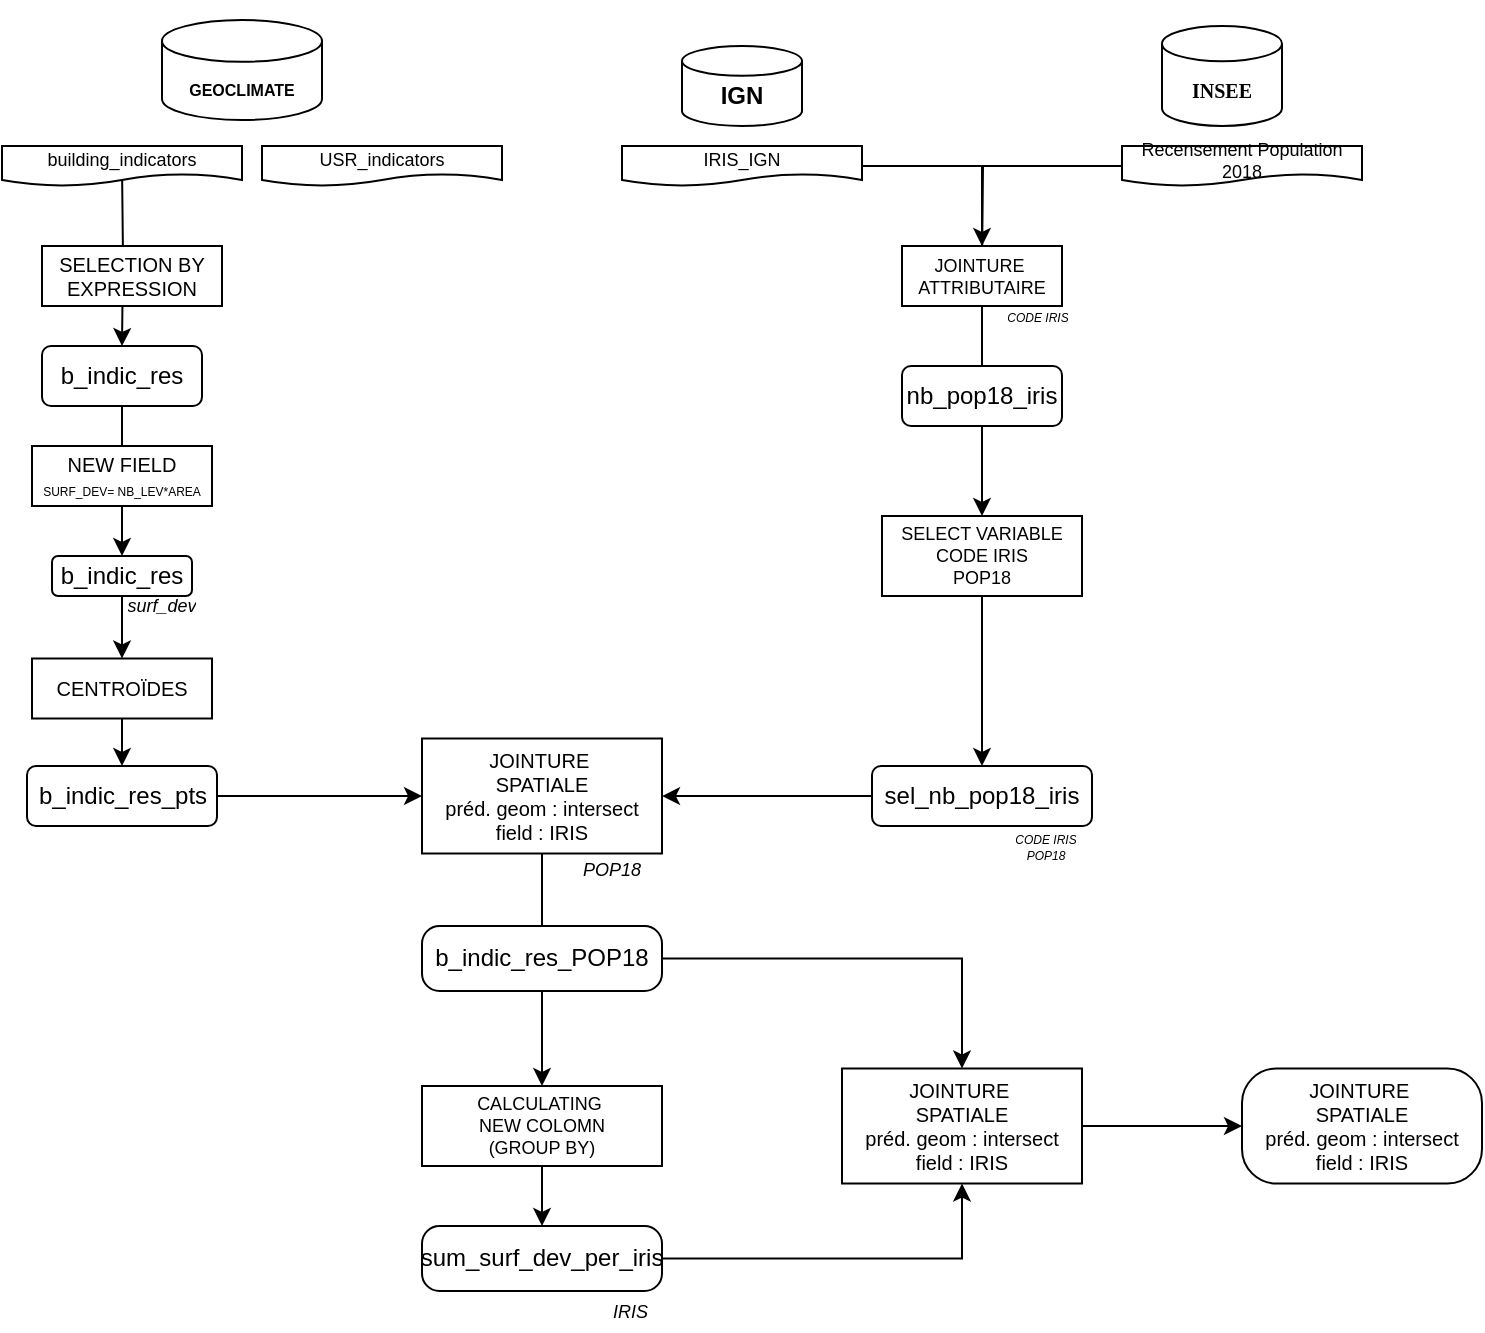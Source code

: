<mxfile version="22.0.1" type="github">
  <diagram name="Page-1" id="6Q_v11MVusOI8KEGUY-y">
    <mxGraphModel dx="734" dy="458" grid="1" gridSize="10" guides="1" tooltips="1" connect="1" arrows="1" fold="1" page="1" pageScale="1" pageWidth="827" pageHeight="1169" math="0" shadow="0">
      <root>
        <mxCell id="0" />
        <mxCell id="1" parent="0" />
        <mxCell id="G6dlxn9vaW5dpZN2eIB4-5" value="" style="shape=cylinder3;whiteSpace=wrap;html=1;boundedLbl=1;backgroundOutline=1;size=8.828;" parent="1" vertex="1">
          <mxGeometry x="590" y="20" width="60" height="50" as="geometry" />
        </mxCell>
        <mxCell id="Mw2ju2tNek2klTTq5CAW-1" value="&lt;h2 style=&quot;font-size: 10px;&quot;&gt;INSEE&lt;/h2&gt;" style="text;strokeColor=none;align=center;fillColor=none;html=1;verticalAlign=middle;whiteSpace=wrap;rounded=0;fontFamily=Verdana;fontSize=10;fontStyle=1" vertex="1" parent="1">
          <mxGeometry x="590" y="37" width="60" height="30" as="geometry" />
        </mxCell>
        <mxCell id="Mw2ju2tNek2klTTq5CAW-10" value="USR_indicators" style="shape=document;whiteSpace=wrap;html=1;boundedLbl=1;fontSize=9;" vertex="1" parent="1">
          <mxGeometry x="140" y="80" width="120" height="20" as="geometry" />
        </mxCell>
        <mxCell id="Mw2ju2tNek2klTTq5CAW-34" value="" style="edgeStyle=orthogonalEdgeStyle;rounded=0;orthogonalLoop=1;jettySize=auto;html=1;" edge="1" parent="1" target="Mw2ju2tNek2klTTq5CAW-18">
          <mxGeometry relative="1" as="geometry">
            <mxPoint x="70" y="90" as="sourcePoint" />
          </mxGeometry>
        </mxCell>
        <mxCell id="Mw2ju2tNek2klTTq5CAW-12" value="building_indicators" style="shape=document;whiteSpace=wrap;html=1;boundedLbl=1;fontSize=9;" vertex="1" parent="1">
          <mxGeometry x="10" y="80" width="120" height="20" as="geometry" />
        </mxCell>
        <mxCell id="Mw2ju2tNek2klTTq5CAW-15" value="" style="group" vertex="1" connectable="0" parent="1">
          <mxGeometry x="50" y="7" width="120" height="60" as="geometry" />
        </mxCell>
        <object label="" placeholders="1" id="G6dlxn9vaW5dpZN2eIB4-1">
          <mxCell style="shape=cylinder3;whiteSpace=wrap;html=1;boundedLbl=1;backgroundOutline=1;size=10.448;fontFamily=Garamond;" parent="Mw2ju2tNek2klTTq5CAW-15" vertex="1">
            <mxGeometry x="40" y="10" width="80" height="50" as="geometry" />
          </mxCell>
        </object>
        <mxCell id="Mw2ju2tNek2klTTq5CAW-2" value="GEOCLIMATE" style="text;strokeColor=none;align=center;fillColor=none;html=1;verticalAlign=middle;whiteSpace=wrap;rounded=0;fontSize=8;fontStyle=1" vertex="1" parent="Mw2ju2tNek2klTTq5CAW-15">
          <mxGeometry x="50" y="30" width="60" height="30" as="geometry" />
        </mxCell>
        <mxCell id="Mw2ju2tNek2klTTq5CAW-72" value="" style="edgeStyle=orthogonalEdgeStyle;rounded=0;orthogonalLoop=1;jettySize=auto;html=1;" edge="1" parent="1" source="Mw2ju2tNek2klTTq5CAW-17" target="Mw2ju2tNek2klTTq5CAW-43">
          <mxGeometry relative="1" as="geometry" />
        </mxCell>
        <mxCell id="Mw2ju2tNek2klTTq5CAW-17" value="CENTROÏDES" style="rounded=0;whiteSpace=wrap;html=1;fontSize=10;" vertex="1" parent="1">
          <mxGeometry x="25" y="336.25" width="90" height="30" as="geometry" />
        </mxCell>
        <mxCell id="Mw2ju2tNek2klTTq5CAW-50" value="" style="edgeStyle=orthogonalEdgeStyle;rounded=0;orthogonalLoop=1;jettySize=auto;html=1;entryX=0.5;entryY=0;entryDx=0;entryDy=0;" edge="1" parent="1" source="Mw2ju2tNek2klTTq5CAW-18" target="Mw2ju2tNek2klTTq5CAW-20">
          <mxGeometry relative="1" as="geometry">
            <mxPoint x="130" y="270" as="targetPoint" />
          </mxGeometry>
        </mxCell>
        <mxCell id="Mw2ju2tNek2klTTq5CAW-18" value="b_indic_res" style="rounded=1;whiteSpace=wrap;html=1;" vertex="1" parent="1">
          <mxGeometry x="30" y="180" width="80" height="30" as="geometry" />
        </mxCell>
        <mxCell id="Mw2ju2tNek2klTTq5CAW-19" value="&lt;div style=&quot;font-size: 10px;&quot;&gt;NEW FIELD&lt;/div&gt;&lt;div style=&quot;font-size: 10px;&quot;&gt;&lt;font style=&quot;font-size: 6px;&quot;&gt;SURF_DEV= NB_LEV*AREA&lt;/font&gt;&lt;br style=&quot;font-size: 10px;&quot;&gt;&lt;/div&gt;" style="rounded=0;whiteSpace=wrap;html=1;fontSize=10;" vertex="1" parent="1">
          <mxGeometry x="25" y="230" width="90" height="30" as="geometry" />
        </mxCell>
        <mxCell id="Mw2ju2tNek2klTTq5CAW-71" value="" style="edgeStyle=orthogonalEdgeStyle;rounded=0;orthogonalLoop=1;jettySize=auto;html=1;" edge="1" parent="1" source="Mw2ju2tNek2klTTq5CAW-20" target="Mw2ju2tNek2klTTq5CAW-17">
          <mxGeometry relative="1" as="geometry" />
        </mxCell>
        <mxCell id="Mw2ju2tNek2klTTq5CAW-20" value="b_indic_res " style="rounded=1;whiteSpace=wrap;html=1;" vertex="1" parent="1">
          <mxGeometry x="35" y="285" width="70" height="20" as="geometry" />
        </mxCell>
        <mxCell id="G6dlxn9vaW5dpZN2eIB4-4" value="" style="shape=cylinder3;whiteSpace=wrap;html=1;boundedLbl=1;backgroundOutline=1;size=7.448;" parent="1" vertex="1">
          <mxGeometry x="350" y="30" width="60" height="40" as="geometry" />
        </mxCell>
        <mxCell id="Mw2ju2tNek2klTTq5CAW-3" value="IGN" style="text;strokeColor=none;align=center;fillColor=none;html=1;verticalAlign=middle;whiteSpace=wrap;rounded=0;fontStyle=1" vertex="1" parent="1">
          <mxGeometry x="350" y="40" width="60" height="30" as="geometry" />
        </mxCell>
        <mxCell id="Mw2ju2tNek2klTTq5CAW-76" style="edgeStyle=orthogonalEdgeStyle;rounded=0;orthogonalLoop=1;jettySize=auto;html=1;" edge="1" parent="1" source="Mw2ju2tNek2klTTq5CAW-21" target="Mw2ju2tNek2klTTq5CAW-23">
          <mxGeometry relative="1" as="geometry" />
        </mxCell>
        <mxCell id="Mw2ju2tNek2klTTq5CAW-21" value="IRIS_IGN" style="shape=document;whiteSpace=wrap;html=1;boundedLbl=1;fontSize=9;" vertex="1" parent="1">
          <mxGeometry x="320" y="80" width="120" height="20" as="geometry" />
        </mxCell>
        <mxCell id="Mw2ju2tNek2klTTq5CAW-77" style="edgeStyle=orthogonalEdgeStyle;rounded=0;orthogonalLoop=1;jettySize=auto;html=1;" edge="1" parent="1" source="Mw2ju2tNek2klTTq5CAW-22">
          <mxGeometry relative="1" as="geometry">
            <mxPoint x="500" y="140" as="targetPoint" />
          </mxGeometry>
        </mxCell>
        <mxCell id="Mw2ju2tNek2klTTq5CAW-22" value="Recensement Population 2018" style="shape=document;whiteSpace=wrap;html=1;boundedLbl=1;fontSize=9;" vertex="1" parent="1">
          <mxGeometry x="570" y="80" width="120" height="20" as="geometry" />
        </mxCell>
        <mxCell id="Mw2ju2tNek2klTTq5CAW-105" value="" style="edgeStyle=orthogonalEdgeStyle;rounded=0;orthogonalLoop=1;jettySize=auto;html=1;" edge="1" parent="1" source="Mw2ju2tNek2klTTq5CAW-23" target="Mw2ju2tNek2klTTq5CAW-104">
          <mxGeometry relative="1" as="geometry" />
        </mxCell>
        <mxCell id="Mw2ju2tNek2klTTq5CAW-23" value="&lt;div&gt;JOINTURE&amp;nbsp;&lt;/div&gt;&lt;div&gt;ATTRIBUTAIRE&lt;/div&gt;" style="rounded=0;whiteSpace=wrap;html=1;fontSize=9;" vertex="1" parent="1">
          <mxGeometry x="460" y="130" width="80" height="30" as="geometry" />
        </mxCell>
        <mxCell id="Mw2ju2tNek2klTTq5CAW-25" value="nb_pop18_iris" style="rounded=1;whiteSpace=wrap;html=1;" vertex="1" parent="1">
          <mxGeometry x="460" y="190" width="80" height="30" as="geometry" />
        </mxCell>
        <mxCell id="Mw2ju2tNek2klTTq5CAW-37" value="SELECTION BY EXPRESSION" style="rounded=0;whiteSpace=wrap;html=1;fontSize=10;" vertex="1" parent="1">
          <mxGeometry x="30" y="130" width="90" height="30" as="geometry" />
        </mxCell>
        <mxCell id="Mw2ju2tNek2klTTq5CAW-107" value="" style="edgeStyle=orthogonalEdgeStyle;rounded=0;orthogonalLoop=1;jettySize=auto;html=1;" edge="1" parent="1" source="Mw2ju2tNek2klTTq5CAW-43" target="Mw2ju2tNek2klTTq5CAW-60">
          <mxGeometry relative="1" as="geometry" />
        </mxCell>
        <mxCell id="Mw2ju2tNek2klTTq5CAW-43" value="b_indic_res_pts" style="rounded=1;whiteSpace=wrap;html=1;" vertex="1" parent="1">
          <mxGeometry x="22.5" y="390" width="95" height="30" as="geometry" />
        </mxCell>
        <mxCell id="Mw2ju2tNek2klTTq5CAW-109" value="" style="edgeStyle=orthogonalEdgeStyle;rounded=0;orthogonalLoop=1;jettySize=auto;html=1;" edge="1" parent="1" source="Mw2ju2tNek2klTTq5CAW-60" target="Mw2ju2tNek2klTTq5CAW-80">
          <mxGeometry relative="1" as="geometry" />
        </mxCell>
        <mxCell id="Mw2ju2tNek2klTTq5CAW-60" value="&lt;div style=&quot;font-size: 10px;&quot;&gt;JOINTURE&amp;nbsp;&lt;/div&gt;&lt;div style=&quot;font-size: 10px;&quot;&gt;SPATIALE&lt;/div&gt;&lt;div style=&quot;font-size: 10px;&quot;&gt;préd. geom : intersect&lt;/div&gt;&lt;div style=&quot;font-size: 10px;&quot;&gt;field : IRIS&lt;br&gt;&lt;/div&gt;" style="whiteSpace=wrap;html=1;rounded=1;arcSize=0;fontSize=10;" vertex="1" parent="1">
          <mxGeometry x="220" y="376.25" width="120" height="57.5" as="geometry" />
        </mxCell>
        <UserObject label="&lt;div style=&quot;font-size: 6px;&quot;&gt;CODE IRIS&lt;/div&gt;" placeholders="1" name="Variable" id="Mw2ju2tNek2klTTq5CAW-63">
          <mxCell style="text;html=1;strokeColor=none;fillColor=none;align=center;verticalAlign=middle;whiteSpace=wrap;overflow=hidden;fontStyle=2;fontSize=6;" vertex="1" parent="1">
            <mxGeometry x="503" y="156" width="50" height="20" as="geometry" />
          </mxCell>
        </UserObject>
        <UserObject label="surf_dev" placeholders="1" name="Variable" id="Mw2ju2tNek2klTTq5CAW-64">
          <mxCell style="text;html=1;strokeColor=none;fillColor=none;align=center;verticalAlign=middle;whiteSpace=wrap;overflow=hidden;fontStyle=2;fontSize=9;" vertex="1" parent="1">
            <mxGeometry x="65" y="300" width="50" height="20" as="geometry" />
          </mxCell>
        </UserObject>
        <mxCell id="Mw2ju2tNek2klTTq5CAW-110" value="" style="edgeStyle=orthogonalEdgeStyle;rounded=0;orthogonalLoop=1;jettySize=auto;html=1;" edge="1" parent="1" source="Mw2ju2tNek2klTTq5CAW-69" target="Mw2ju2tNek2klTTq5CAW-89">
          <mxGeometry relative="1" as="geometry" />
        </mxCell>
        <mxCell id="Mw2ju2tNek2klTTq5CAW-69" value="b_indic_res_POP18" style="whiteSpace=wrap;html=1;fontSize=12;rounded=1;arcSize=27;" vertex="1" parent="1">
          <mxGeometry x="220" y="470" width="120" height="32.5" as="geometry" />
        </mxCell>
        <UserObject label="&lt;div&gt;POP18&lt;br&gt;&lt;/div&gt;" placeholders="1" name="Variable" id="Mw2ju2tNek2klTTq5CAW-75">
          <mxCell style="text;html=1;strokeColor=none;fillColor=none;align=center;verticalAlign=middle;whiteSpace=wrap;overflow=hidden;fontStyle=2;fontSize=9;" vertex="1" parent="1">
            <mxGeometry x="290" y="433.75" width="50" height="16.25" as="geometry" />
          </mxCell>
        </UserObject>
        <mxCell id="Mw2ju2tNek2klTTq5CAW-111" value="" style="edgeStyle=orthogonalEdgeStyle;rounded=0;orthogonalLoop=1;jettySize=auto;html=1;" edge="1" parent="1" source="Mw2ju2tNek2klTTq5CAW-80" target="Mw2ju2tNek2klTTq5CAW-87">
          <mxGeometry relative="1" as="geometry" />
        </mxCell>
        <mxCell id="Mw2ju2tNek2klTTq5CAW-80" value="&lt;div&gt;CALCULATING&amp;nbsp;&lt;/div&gt;&lt;div&gt;NEW COLOMN&lt;/div&gt;&lt;div&gt;(GROUP BY)&lt;/div&gt;" style="rounded=0;whiteSpace=wrap;html=1;fontSize=9;" vertex="1" parent="1">
          <mxGeometry x="220" y="550" width="120" height="40" as="geometry" />
        </mxCell>
        <UserObject label="&lt;div&gt;&amp;nbsp;IRIS&lt;/div&gt;" placeholders="1" name="Variable" id="Mw2ju2tNek2klTTq5CAW-81">
          <mxCell style="text;html=1;strokeColor=none;fillColor=none;align=center;verticalAlign=middle;whiteSpace=wrap;overflow=hidden;fontStyle=2;fontSize=9;" vertex="1" parent="1">
            <mxGeometry x="306" y="652.5" width="34" height="20" as="geometry" />
          </mxCell>
        </UserObject>
        <mxCell id="Mw2ju2tNek2klTTq5CAW-112" value="" style="edgeStyle=orthogonalEdgeStyle;rounded=0;orthogonalLoop=1;jettySize=auto;html=1;" edge="1" parent="1" source="Mw2ju2tNek2klTTq5CAW-87" target="Mw2ju2tNek2klTTq5CAW-89">
          <mxGeometry relative="1" as="geometry" />
        </mxCell>
        <mxCell id="Mw2ju2tNek2klTTq5CAW-87" value="sum_surf_dev_per_iris" style="whiteSpace=wrap;html=1;fontSize=12;rounded=1;arcSize=27;" vertex="1" parent="1">
          <mxGeometry x="220" y="620" width="120" height="32.5" as="geometry" />
        </mxCell>
        <mxCell id="Mw2ju2tNek2klTTq5CAW-114" value="" style="edgeStyle=orthogonalEdgeStyle;rounded=0;orthogonalLoop=1;jettySize=auto;html=1;" edge="1" parent="1" source="Mw2ju2tNek2klTTq5CAW-89" target="Mw2ju2tNek2klTTq5CAW-113">
          <mxGeometry relative="1" as="geometry" />
        </mxCell>
        <mxCell id="Mw2ju2tNek2klTTq5CAW-89" value="&lt;div style=&quot;font-size: 10px;&quot;&gt;JOINTURE&amp;nbsp;&lt;/div&gt;&lt;div style=&quot;font-size: 10px;&quot;&gt;SPATIALE&lt;/div&gt;&lt;div style=&quot;font-size: 10px;&quot;&gt;préd. geom : intersect&lt;/div&gt;&lt;div style=&quot;font-size: 10px;&quot;&gt;field : IRIS&lt;br&gt;&lt;/div&gt;" style="whiteSpace=wrap;html=1;rounded=1;arcSize=0;fontSize=10;" vertex="1" parent="1">
          <mxGeometry x="430" y="541.25" width="120" height="57.5" as="geometry" />
        </mxCell>
        <mxCell id="Mw2ju2tNek2klTTq5CAW-106" value="" style="edgeStyle=orthogonalEdgeStyle;rounded=0;orthogonalLoop=1;jettySize=auto;html=1;" edge="1" parent="1" source="Mw2ju2tNek2klTTq5CAW-104" target="Mw2ju2tNek2klTTq5CAW-29">
          <mxGeometry relative="1" as="geometry" />
        </mxCell>
        <mxCell id="Mw2ju2tNek2klTTq5CAW-104" value="&lt;div style=&quot;font-size: 9px;&quot;&gt;SELECT VARIABLE&lt;/div&gt;&lt;div style=&quot;font-size: 9px;&quot;&gt;CODE IRIS&lt;/div&gt;&lt;div style=&quot;font-size: 9px;&quot;&gt;POP18&lt;br style=&quot;font-size: 9px;&quot;&gt;&lt;/div&gt;" style="rounded=0;whiteSpace=wrap;html=1;fontSize=9;" vertex="1" parent="1">
          <mxGeometry x="450" y="265" width="100" height="40" as="geometry" />
        </mxCell>
        <mxCell id="Mw2ju2tNek2klTTq5CAW-95" value="" style="group" vertex="1" connectable="0" parent="1">
          <mxGeometry x="442.5" y="370" width="115" height="50" as="geometry" />
        </mxCell>
        <mxCell id="Mw2ju2tNek2klTTq5CAW-29" value="sel_nb_pop18_iris" style="rounded=1;whiteSpace=wrap;html=1;" vertex="1" parent="Mw2ju2tNek2klTTq5CAW-95">
          <mxGeometry x="2.5" y="20" width="110" height="30" as="geometry" />
        </mxCell>
        <UserObject label="&lt;div style=&quot;font-size: 6px;&quot;&gt;CODE IRIS&lt;/div&gt;&lt;div style=&quot;font-size: 6px;&quot;&gt;POP18&lt;br style=&quot;font-size: 6px;&quot;&gt;&lt;/div&gt;" placeholders="1" name="Variable" id="Mw2ju2tNek2klTTq5CAW-62">
          <mxCell style="text;html=1;strokeColor=none;fillColor=none;align=center;verticalAlign=middle;whiteSpace=wrap;overflow=hidden;fontStyle=2;fontSize=6;rotation=0;" vertex="1" parent="1">
            <mxGeometry x="507.5" y="421.25" width="47.5" height="20" as="geometry" />
          </mxCell>
        </UserObject>
        <mxCell id="Mw2ju2tNek2klTTq5CAW-108" value="" style="edgeStyle=orthogonalEdgeStyle;rounded=0;orthogonalLoop=1;jettySize=auto;html=1;" edge="1" parent="1" source="Mw2ju2tNek2klTTq5CAW-29" target="Mw2ju2tNek2klTTq5CAW-60">
          <mxGeometry relative="1" as="geometry" />
        </mxCell>
        <mxCell id="Mw2ju2tNek2klTTq5CAW-113" value="&lt;div style=&quot;font-size: 10px;&quot;&gt;JOINTURE&amp;nbsp;&lt;/div&gt;&lt;div style=&quot;font-size: 10px;&quot;&gt;SPATIALE&lt;/div&gt;&lt;div style=&quot;font-size: 10px;&quot;&gt;préd. geom : intersect&lt;/div&gt;&lt;div style=&quot;font-size: 10px;&quot;&gt;field : IRIS&lt;br&gt;&lt;/div&gt;" style="whiteSpace=wrap;html=1;rounded=1;arcSize=30;fontSize=10;" vertex="1" parent="1">
          <mxGeometry x="630" y="541.25" width="120" height="57.5" as="geometry" />
        </mxCell>
      </root>
    </mxGraphModel>
  </diagram>
</mxfile>

